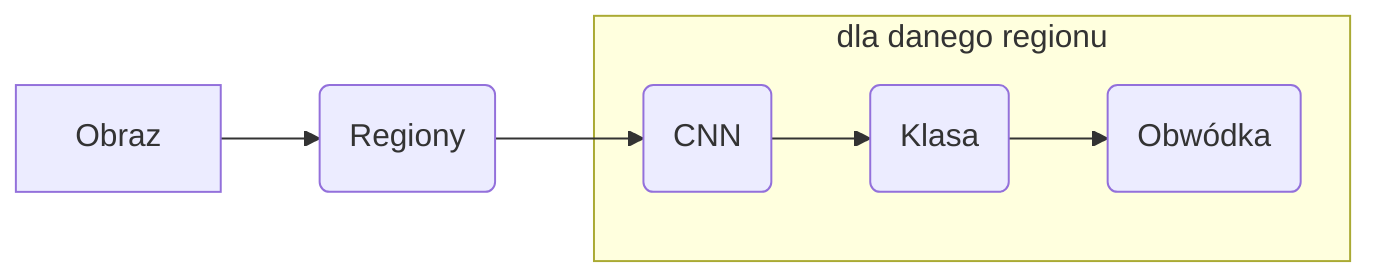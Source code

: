 graph LR

%% ...::: NODES :::...

input[Obraz]
region_proposals(Regiony)
cnn(CNN)
svm_classification(Klasa)
bounding_box_improvement(Obwódka)

%% ...::: STYLING :::...

%% style input fill:#bddaff,stroke:#4294ff

%% ...::: FLOWS :::...

input-->region_proposals
region_proposals-->cnn
subgraph dla danego regionu
  cnn-->svm_classification
  svm_classification-->bounding_box_improvement
end